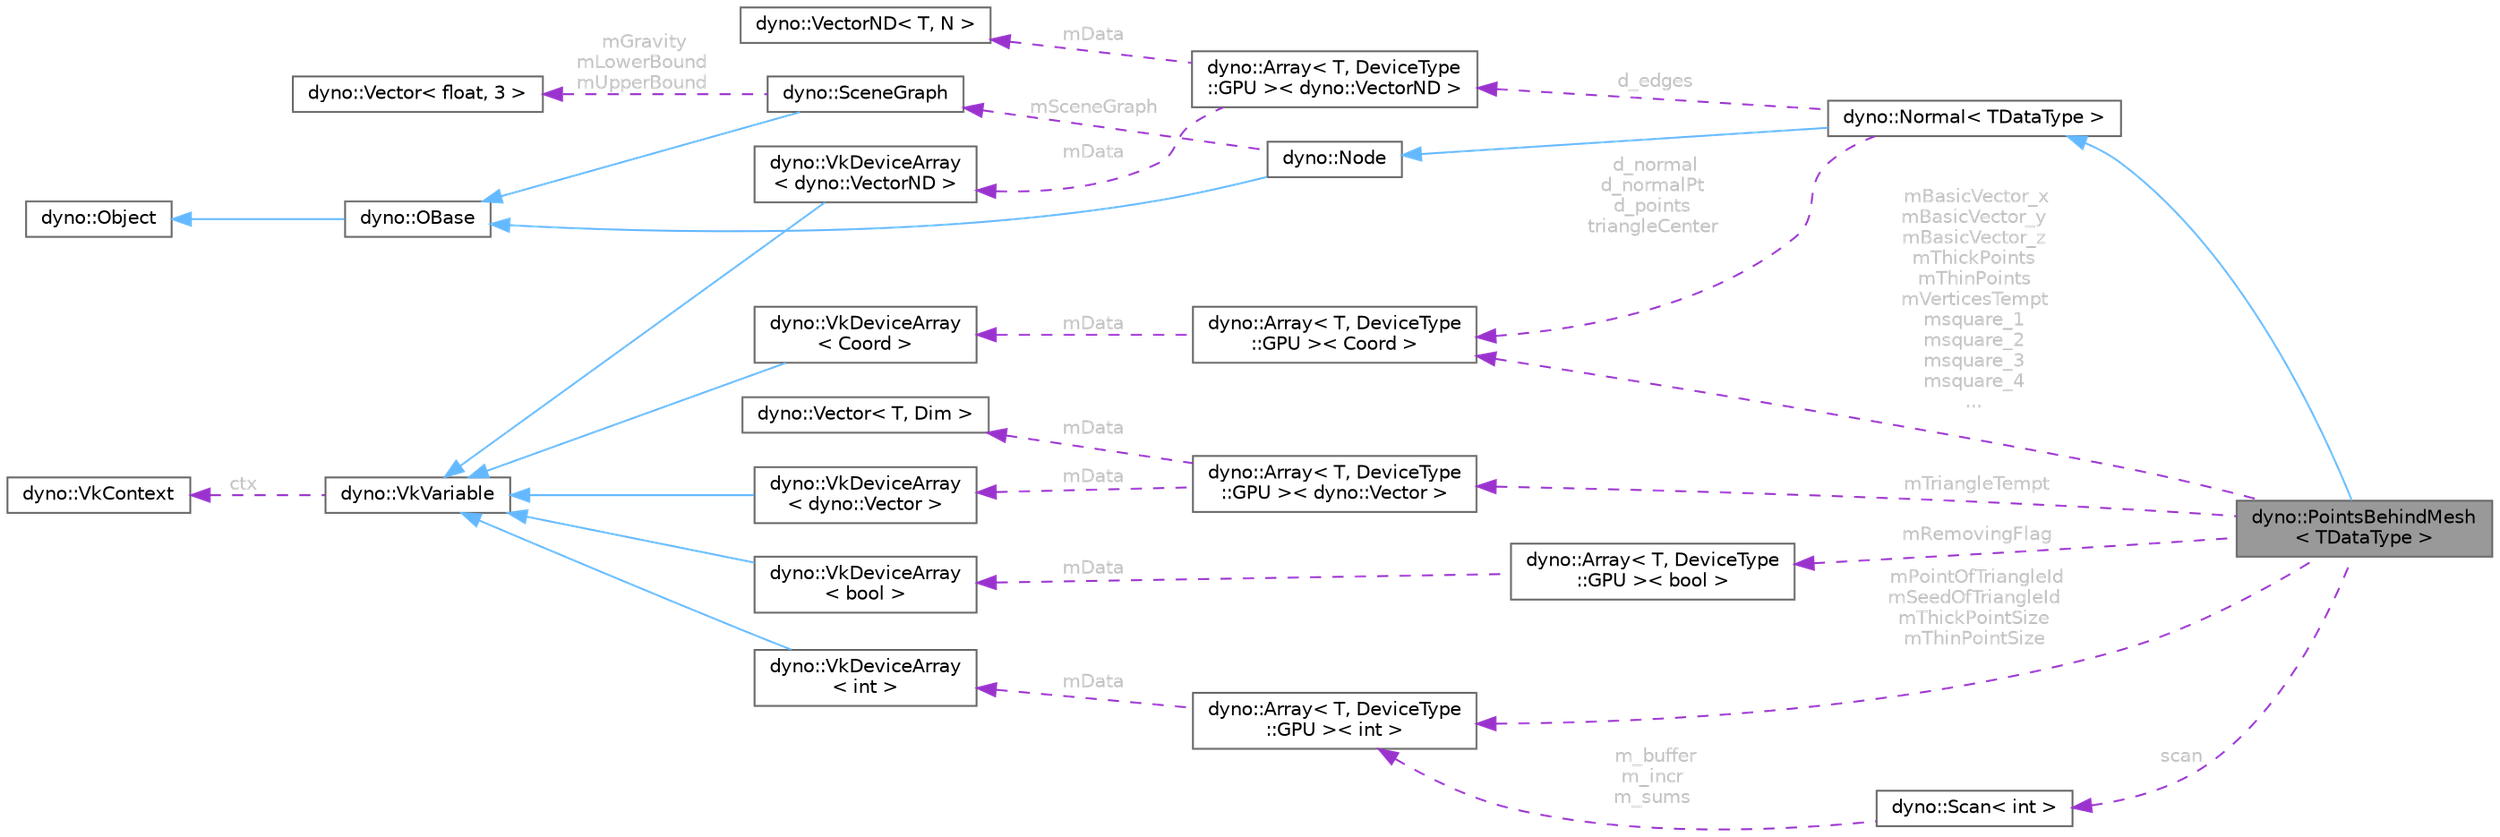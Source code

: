 digraph "dyno::PointsBehindMesh&lt; TDataType &gt;"
{
 // LATEX_PDF_SIZE
  bgcolor="transparent";
  edge [fontname=Helvetica,fontsize=10,labelfontname=Helvetica,labelfontsize=10];
  node [fontname=Helvetica,fontsize=10,shape=box,height=0.2,width=0.4];
  rankdir="LR";
  Node1 [id="Node000001",label="dyno::PointsBehindMesh\l\< TDataType \>",height=0.2,width=0.4,color="gray40", fillcolor="grey60", style="filled", fontcolor="black",tooltip=" "];
  Node2 -> Node1 [id="edge1_Node000001_Node000002",dir="back",color="steelblue1",style="solid",tooltip=" "];
  Node2 [id="Node000002",label="dyno::Normal\< TDataType \>",height=0.2,width=0.4,color="gray40", fillcolor="white", style="filled",URL="$classdyno_1_1_normal.html",tooltip=" "];
  Node3 -> Node2 [id="edge2_Node000002_Node000003",dir="back",color="steelblue1",style="solid",tooltip=" "];
  Node3 [id="Node000003",label="dyno::Node",height=0.2,width=0.4,color="gray40", fillcolor="white", style="filled",URL="$classdyno_1_1_node.html",tooltip=" "];
  Node4 -> Node3 [id="edge3_Node000003_Node000004",dir="back",color="steelblue1",style="solid",tooltip=" "];
  Node4 [id="Node000004",label="dyno::OBase",height=0.2,width=0.4,color="gray40", fillcolor="white", style="filled",URL="$classdyno_1_1_o_base.html",tooltip=" "];
  Node5 -> Node4 [id="edge4_Node000004_Node000005",dir="back",color="steelblue1",style="solid",tooltip=" "];
  Node5 [id="Node000005",label="dyno::Object",height=0.2,width=0.4,color="gray40", fillcolor="white", style="filled",URL="$classdyno_1_1_object.html",tooltip=" "];
  Node6 -> Node3 [id="edge5_Node000003_Node000006",dir="back",color="darkorchid3",style="dashed",tooltip=" ",label=" mSceneGraph",fontcolor="grey" ];
  Node6 [id="Node000006",label="dyno::SceneGraph",height=0.2,width=0.4,color="gray40", fillcolor="white", style="filled",URL="$classdyno_1_1_scene_graph.html",tooltip=" "];
  Node4 -> Node6 [id="edge6_Node000006_Node000004",dir="back",color="steelblue1",style="solid",tooltip=" "];
  Node7 -> Node6 [id="edge7_Node000006_Node000007",dir="back",color="darkorchid3",style="dashed",tooltip=" ",label=" mGravity\nmLowerBound\nmUpperBound",fontcolor="grey" ];
  Node7 [id="Node000007",label="dyno::Vector\< float, 3 \>",height=0.2,width=0.4,color="gray40", fillcolor="white", style="filled",URL="$classdyno_1_1_vector.html",tooltip=" "];
  Node8 -> Node2 [id="edge8_Node000002_Node000008",dir="back",color="darkorchid3",style="dashed",tooltip=" ",label=" d_normal\nd_normalPt\nd_points\ntriangleCenter",fontcolor="grey" ];
  Node8 [id="Node000008",label="dyno::Array\< T, DeviceType\l::GPU \>\< Coord \>",height=0.2,width=0.4,color="gray40", fillcolor="white", style="filled",URL="$classdyno_1_1_array_3_01_t_00_01_device_type_1_1_g_p_u_01_4.html",tooltip=" "];
  Node9 -> Node8 [id="edge9_Node000008_Node000009",dir="back",color="darkorchid3",style="dashed",tooltip=" ",label=" mData",fontcolor="grey" ];
  Node9 [id="Node000009",label="dyno::VkDeviceArray\l\< Coord \>",height=0.2,width=0.4,color="gray40", fillcolor="white", style="filled",URL="$classdyno_1_1_vk_device_array.html",tooltip=" "];
  Node10 -> Node9 [id="edge10_Node000009_Node000010",dir="back",color="steelblue1",style="solid",tooltip=" "];
  Node10 [id="Node000010",label="dyno::VkVariable",height=0.2,width=0.4,color="gray40", fillcolor="white", style="filled",URL="$classdyno_1_1_vk_variable.html",tooltip=" "];
  Node11 -> Node10 [id="edge11_Node000010_Node000011",dir="back",color="darkorchid3",style="dashed",tooltip=" ",label=" ctx",fontcolor="grey" ];
  Node11 [id="Node000011",label="dyno::VkContext",height=0.2,width=0.4,color="gray40", fillcolor="white", style="filled",URL="$classdyno_1_1_vk_context.html",tooltip=" "];
  Node12 -> Node2 [id="edge12_Node000002_Node000012",dir="back",color="darkorchid3",style="dashed",tooltip=" ",label=" d_edges",fontcolor="grey" ];
  Node12 [id="Node000012",label="dyno::Array\< T, DeviceType\l::GPU \>\< dyno::VectorND \>",height=0.2,width=0.4,color="gray40", fillcolor="white", style="filled",URL="$classdyno_1_1_array_3_01_t_00_01_device_type_1_1_g_p_u_01_4.html",tooltip=" "];
  Node13 -> Node12 [id="edge13_Node000012_Node000013",dir="back",color="darkorchid3",style="dashed",tooltip=" ",label=" mData",fontcolor="grey" ];
  Node13 [id="Node000013",label="dyno::VectorND\< T, N \>",height=0.2,width=0.4,color="gray40", fillcolor="white", style="filled",URL="$classdyno_1_1_vector_n_d.html",tooltip=" "];
  Node14 -> Node12 [id="edge14_Node000012_Node000014",dir="back",color="darkorchid3",style="dashed",tooltip=" ",label=" mData",fontcolor="grey" ];
  Node14 [id="Node000014",label="dyno::VkDeviceArray\l\< dyno::VectorND \>",height=0.2,width=0.4,color="gray40", fillcolor="white", style="filled",URL="$classdyno_1_1_vk_device_array.html",tooltip=" "];
  Node10 -> Node14 [id="edge15_Node000014_Node000010",dir="back",color="steelblue1",style="solid",tooltip=" "];
  Node8 -> Node1 [id="edge16_Node000001_Node000008",dir="back",color="darkorchid3",style="dashed",tooltip=" ",label=" mBasicVector_x\nmBasicVector_y\nmBasicVector_z\nmThickPoints\nmThinPoints\nmVerticesTempt\nmsquare_1\nmsquare_2\nmsquare_3\nmsquare_4\n...",fontcolor="grey" ];
  Node15 -> Node1 [id="edge17_Node000001_Node000015",dir="back",color="darkorchid3",style="dashed",tooltip=" ",label=" mTriangleTempt",fontcolor="grey" ];
  Node15 [id="Node000015",label="dyno::Array\< T, DeviceType\l::GPU \>\< dyno::Vector \>",height=0.2,width=0.4,color="gray40", fillcolor="white", style="filled",URL="$classdyno_1_1_array_3_01_t_00_01_device_type_1_1_g_p_u_01_4.html",tooltip=" "];
  Node16 -> Node15 [id="edge18_Node000015_Node000016",dir="back",color="darkorchid3",style="dashed",tooltip=" ",label=" mData",fontcolor="grey" ];
  Node16 [id="Node000016",label="dyno::Vector\< T, Dim \>",height=0.2,width=0.4,color="gray40", fillcolor="white", style="filled",URL="$classdyno_1_1_vector.html",tooltip=" "];
  Node17 -> Node15 [id="edge19_Node000015_Node000017",dir="back",color="darkorchid3",style="dashed",tooltip=" ",label=" mData",fontcolor="grey" ];
  Node17 [id="Node000017",label="dyno::VkDeviceArray\l\< dyno::Vector \>",height=0.2,width=0.4,color="gray40", fillcolor="white", style="filled",URL="$classdyno_1_1_vk_device_array.html",tooltip=" "];
  Node10 -> Node17 [id="edge20_Node000017_Node000010",dir="back",color="steelblue1",style="solid",tooltip=" "];
  Node18 -> Node1 [id="edge21_Node000001_Node000018",dir="back",color="darkorchid3",style="dashed",tooltip=" ",label=" mPointOfTriangleId\nmSeedOfTriangleId\nmThickPointSize\nmThinPointSize",fontcolor="grey" ];
  Node18 [id="Node000018",label="dyno::Array\< T, DeviceType\l::GPU \>\< int \>",height=0.2,width=0.4,color="gray40", fillcolor="white", style="filled",URL="$classdyno_1_1_array_3_01_t_00_01_device_type_1_1_g_p_u_01_4.html",tooltip=" "];
  Node19 -> Node18 [id="edge22_Node000018_Node000019",dir="back",color="darkorchid3",style="dashed",tooltip=" ",label=" mData",fontcolor="grey" ];
  Node19 [id="Node000019",label="dyno::VkDeviceArray\l\< int \>",height=0.2,width=0.4,color="gray40", fillcolor="white", style="filled",URL="$classdyno_1_1_vk_device_array.html",tooltip=" "];
  Node10 -> Node19 [id="edge23_Node000019_Node000010",dir="back",color="steelblue1",style="solid",tooltip=" "];
  Node20 -> Node1 [id="edge24_Node000001_Node000020",dir="back",color="darkorchid3",style="dashed",tooltip=" ",label=" mRemovingFlag",fontcolor="grey" ];
  Node20 [id="Node000020",label="dyno::Array\< T, DeviceType\l::GPU \>\< bool \>",height=0.2,width=0.4,color="gray40", fillcolor="white", style="filled",URL="$classdyno_1_1_array_3_01_t_00_01_device_type_1_1_g_p_u_01_4.html",tooltip=" "];
  Node21 -> Node20 [id="edge25_Node000020_Node000021",dir="back",color="darkorchid3",style="dashed",tooltip=" ",label=" mData",fontcolor="grey" ];
  Node21 [id="Node000021",label="dyno::VkDeviceArray\l\< bool \>",height=0.2,width=0.4,color="gray40", fillcolor="white", style="filled",URL="$classdyno_1_1_vk_device_array.html",tooltip=" "];
  Node10 -> Node21 [id="edge26_Node000021_Node000010",dir="back",color="steelblue1",style="solid",tooltip=" "];
  Node22 -> Node1 [id="edge27_Node000001_Node000022",dir="back",color="darkorchid3",style="dashed",tooltip=" ",label=" scan",fontcolor="grey" ];
  Node22 [id="Node000022",label="dyno::Scan\< int \>",height=0.2,width=0.4,color="gray40", fillcolor="white", style="filled",URL="$classdyno_1_1_scan.html",tooltip=" "];
  Node18 -> Node22 [id="edge28_Node000022_Node000018",dir="back",color="darkorchid3",style="dashed",tooltip=" ",label=" m_buffer\nm_incr\nm_sums",fontcolor="grey" ];
}
